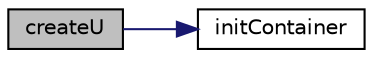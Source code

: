 digraph "createU"
{
  edge [fontname="Helvetica",fontsize="10",labelfontname="Helvetica",labelfontsize="10"];
  node [fontname="Helvetica",fontsize="10",shape=record];
  rankdir="LR";
  Node28 [label="createU",height=0.2,width=0.4,color="black", fillcolor="grey75", style="filled", fontcolor="black"];
  Node28 -> Node29 [color="midnightblue",fontsize="10",style="solid"];
  Node29 [label="initContainer",height=0.2,width=0.4,color="black", fillcolor="white", style="filled",URL="$container_8c.html#af20cf8b598b78389dff22b3d176a3727"];
}

